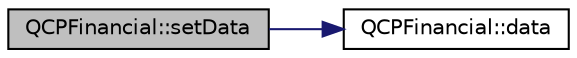 digraph "QCPFinancial::setData"
{
 // LATEX_PDF_SIZE
  edge [fontname="Helvetica",fontsize="10",labelfontname="Helvetica",labelfontsize="10"];
  node [fontname="Helvetica",fontsize="10",shape=record];
  rankdir="LR";
  Node1 [label="QCPFinancial::setData",height=0.2,width=0.4,color="black", fillcolor="grey75", style="filled", fontcolor="black",tooltip=" "];
  Node1 -> Node2 [color="midnightblue",fontsize="10",style="solid",fontname="Helvetica"];
  Node2 [label="QCPFinancial::data",height=0.2,width=0.4,color="black", fillcolor="white", style="filled",URL="$classQCPFinancial.html#aec3f666271cf48bd7b87d84fe3f8c074",tooltip=" "];
}
